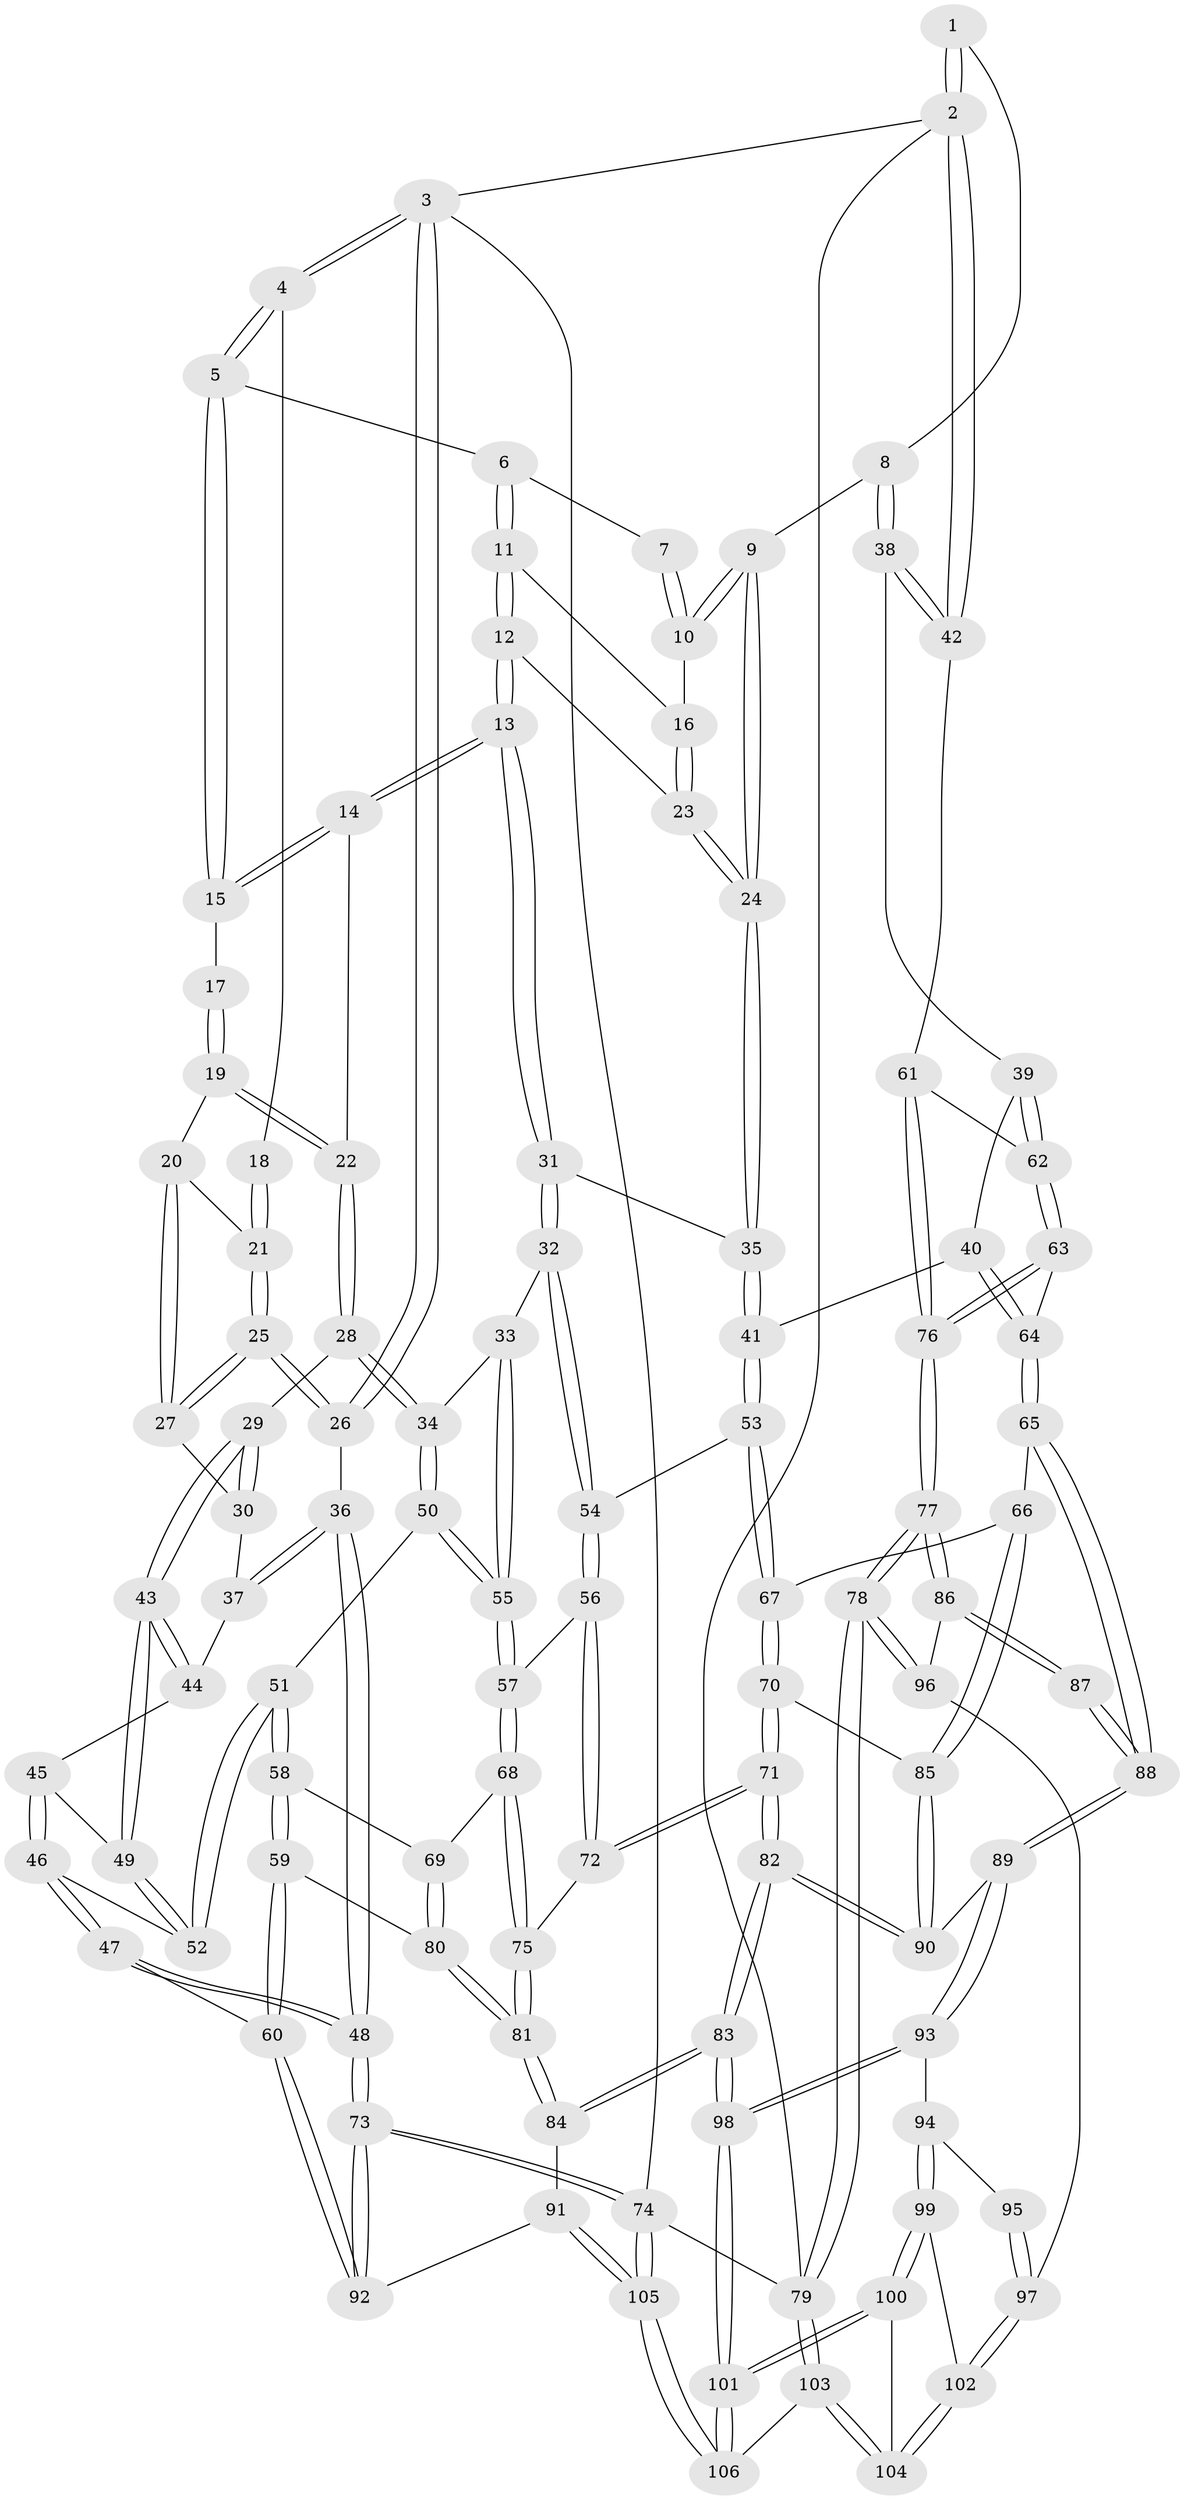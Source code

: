 // Generated by graph-tools (version 1.1) at 2025/38/03/09/25 02:38:25]
// undirected, 106 vertices, 262 edges
graph export_dot {
graph [start="1"]
  node [color=gray90,style=filled];
  1 [pos="+0.937230431380396+0"];
  2 [pos="+1+0"];
  3 [pos="+0+0"];
  4 [pos="+0+0"];
  5 [pos="+0.3862380814884155+0"];
  6 [pos="+0.40708166935093665+0"];
  7 [pos="+0.6960639153701346+0"];
  8 [pos="+0.8793117890961305+0.16266365400108693"];
  9 [pos="+0.7447514438775837+0.13759973969145198"];
  10 [pos="+0.6941911885376759+0.06237813139344276"];
  11 [pos="+0.4283695457339907+0"];
  12 [pos="+0.4435580991099979+0.1604985106243546"];
  13 [pos="+0.4331292227261689+0.1790993976722681"];
  14 [pos="+0.25979272300197703+0.15036028027409293"];
  15 [pos="+0.2701133055395108+0.0630913761362469"];
  16 [pos="+0.5910035929890014+0.09136824132377223"];
  17 [pos="+0.09082423002862826+0.009366019134028484"];
  18 [pos="+0+0"];
  19 [pos="+0.1525284677489963+0.1496247641179552"];
  20 [pos="+0.12809239523680802+0.16623886930232262"];
  21 [pos="+0.04618837686123118+0.15289444026455"];
  22 [pos="+0.23586297736775383+0.1677972433096472"];
  23 [pos="+0.5559020578194755+0.13283284399614753"];
  24 [pos="+0.6536368393223763+0.2499955933263727"];
  25 [pos="+0+0.2188710187138181"];
  26 [pos="+0+0.2908938126422701"];
  27 [pos="+0.1012370010518141+0.2164943591170707"];
  28 [pos="+0.23562456481536712+0.29044299043526517"];
  29 [pos="+0.20567754001065425+0.30820069655795235"];
  30 [pos="+0.10070404288409324+0.2503535523037579"];
  31 [pos="+0.442507738926394+0.22910626076686655"];
  32 [pos="+0.3986166126164282+0.3245805621917221"];
  33 [pos="+0.3822220131945001+0.3331068619948887"];
  34 [pos="+0.29473195974937466+0.3262782333149462"];
  35 [pos="+0.6366176172509149+0.30506680113526646"];
  36 [pos="+0+0.30928527778738085"];
  37 [pos="+0.057646481455927545+0.3076681861633363"];
  38 [pos="+0.9903846615523425+0.2765394946950983"];
  39 [pos="+0.8904101453133667+0.3552119918285737"];
  40 [pos="+0.6870744442011669+0.3831913471600597"];
  41 [pos="+0.6580044743002751+0.38179455973393517"];
  42 [pos="+1+0.28877738794813546"];
  43 [pos="+0.20537014696973177+0.3085738493108108"];
  44 [pos="+0.07199928489720966+0.32035307882378333"];
  45 [pos="+0.08191978864149821+0.3403534001782849"];
  46 [pos="+0.09065563688537472+0.38969210477267896"];
  47 [pos="+0+0.5958417364363845"];
  48 [pos="+0+0.5924489054706651"];
  49 [pos="+0.1809227666152489+0.3606515059934242"];
  50 [pos="+0.2521895790841655+0.46303999136771823"];
  51 [pos="+0.1914888569590267+0.4732305766526432"];
  52 [pos="+0.17032971430291735+0.40483290614234374"];
  53 [pos="+0.6103104265975772+0.4444247775224577"];
  54 [pos="+0.5126266497300127+0.4236630123876595"];
  55 [pos="+0.34910103851548285+0.49982484166909635"];
  56 [pos="+0.37296034913884896+0.5212605321541137"];
  57 [pos="+0.3511901511548393+0.5029708824579079"];
  58 [pos="+0.18649399921319246+0.480040009814024"];
  59 [pos="+0+0.5908053094321818"];
  60 [pos="+0+0.5978081626402922"];
  61 [pos="+1+0.3359217476642964"];
  62 [pos="+0.8534252802742096+0.6058615306183915"];
  63 [pos="+0.8527102458158731+0.6085489605333078"];
  64 [pos="+0.8500830541236133+0.6113883853323765"];
  65 [pos="+0.8435146197518842+0.621762182976983"];
  66 [pos="+0.7654939772103536+0.6209257143042068"];
  67 [pos="+0.6095228829640572+0.49434327603033984"];
  68 [pos="+0.24647948311179138+0.5854835170272308"];
  69 [pos="+0.23774257356728565+0.5883160142708515"];
  70 [pos="+0.5174487169350834+0.6371556147620957"];
  71 [pos="+0.5110483825610205+0.6411621784935148"];
  72 [pos="+0.4004304071040939+0.5856687174528512"];
  73 [pos="+0+1"];
  74 [pos="+0+1"];
  75 [pos="+0.35784831816728097+0.6198322196906751"];
  76 [pos="+1+0.5725895710912045"];
  77 [pos="+1+0.8930818210058007"];
  78 [pos="+1+1"];
  79 [pos="+1+1"];
  80 [pos="+0.20569279964382278+0.6677441653508414"];
  81 [pos="+0.2620324105898289+0.7418282546244497"];
  82 [pos="+0.4833189887498652+0.7845228312415209"];
  83 [pos="+0.4426471067758584+0.8983896695580866"];
  84 [pos="+0.2742214099713119+0.8171778625337505"];
  85 [pos="+0.677963020361548+0.6960297384022466"];
  86 [pos="+0.902794297635216+0.7293073797483711"];
  87 [pos="+0.8673383822384546+0.6984632394810508"];
  88 [pos="+0.8618592919963298+0.6867021226168065"];
  89 [pos="+0.6944976746514981+0.7809531122782417"];
  90 [pos="+0.6798222533749266+0.7427984972751591"];
  91 [pos="+0.1872551067868666+0.8544386755916377"];
  92 [pos="+0.11188321405515309+0.8080687105950165"];
  93 [pos="+0.6953626662874008+0.7912846782923483"];
  94 [pos="+0.7188040358147785+0.8192904995154554"];
  95 [pos="+0.8325775620808461+0.7513617892262697"];
  96 [pos="+0.8722073844381747+0.8862098887064678"];
  97 [pos="+0.8034107164653654+0.8728268050886194"];
  98 [pos="+0.4440283587349489+0.9009939249396943"];
  99 [pos="+0.7373422834056732+0.8689674530345294"];
  100 [pos="+0.6533500802488023+0.9273662986244494"];
  101 [pos="+0.4604339110471514+0.9555890169404725"];
  102 [pos="+0.7673345218248778+0.882542137782645"];
  103 [pos="+0.918301479442318+1"];
  104 [pos="+0.7852045658540348+1"];
  105 [pos="+0+1"];
  106 [pos="+0.45214280421603825+1"];
  1 -- 2;
  1 -- 2;
  1 -- 8;
  2 -- 3;
  2 -- 42;
  2 -- 42;
  2 -- 79;
  3 -- 4;
  3 -- 4;
  3 -- 26;
  3 -- 26;
  3 -- 74;
  4 -- 5;
  4 -- 5;
  4 -- 18;
  5 -- 6;
  5 -- 15;
  5 -- 15;
  6 -- 7;
  6 -- 11;
  6 -- 11;
  7 -- 10;
  7 -- 10;
  8 -- 9;
  8 -- 38;
  8 -- 38;
  9 -- 10;
  9 -- 10;
  9 -- 24;
  9 -- 24;
  10 -- 16;
  11 -- 12;
  11 -- 12;
  11 -- 16;
  12 -- 13;
  12 -- 13;
  12 -- 23;
  13 -- 14;
  13 -- 14;
  13 -- 31;
  13 -- 31;
  14 -- 15;
  14 -- 15;
  14 -- 22;
  15 -- 17;
  16 -- 23;
  16 -- 23;
  17 -- 19;
  17 -- 19;
  18 -- 21;
  18 -- 21;
  19 -- 20;
  19 -- 22;
  19 -- 22;
  20 -- 21;
  20 -- 27;
  20 -- 27;
  21 -- 25;
  21 -- 25;
  22 -- 28;
  22 -- 28;
  23 -- 24;
  23 -- 24;
  24 -- 35;
  24 -- 35;
  25 -- 26;
  25 -- 26;
  25 -- 27;
  25 -- 27;
  26 -- 36;
  27 -- 30;
  28 -- 29;
  28 -- 34;
  28 -- 34;
  29 -- 30;
  29 -- 30;
  29 -- 43;
  29 -- 43;
  30 -- 37;
  31 -- 32;
  31 -- 32;
  31 -- 35;
  32 -- 33;
  32 -- 54;
  32 -- 54;
  33 -- 34;
  33 -- 55;
  33 -- 55;
  34 -- 50;
  34 -- 50;
  35 -- 41;
  35 -- 41;
  36 -- 37;
  36 -- 37;
  36 -- 48;
  36 -- 48;
  37 -- 44;
  38 -- 39;
  38 -- 42;
  38 -- 42;
  39 -- 40;
  39 -- 62;
  39 -- 62;
  40 -- 41;
  40 -- 64;
  40 -- 64;
  41 -- 53;
  41 -- 53;
  42 -- 61;
  43 -- 44;
  43 -- 44;
  43 -- 49;
  43 -- 49;
  44 -- 45;
  45 -- 46;
  45 -- 46;
  45 -- 49;
  46 -- 47;
  46 -- 47;
  46 -- 52;
  47 -- 48;
  47 -- 48;
  47 -- 60;
  48 -- 73;
  48 -- 73;
  49 -- 52;
  49 -- 52;
  50 -- 51;
  50 -- 55;
  50 -- 55;
  51 -- 52;
  51 -- 52;
  51 -- 58;
  51 -- 58;
  53 -- 54;
  53 -- 67;
  53 -- 67;
  54 -- 56;
  54 -- 56;
  55 -- 57;
  55 -- 57;
  56 -- 57;
  56 -- 72;
  56 -- 72;
  57 -- 68;
  57 -- 68;
  58 -- 59;
  58 -- 59;
  58 -- 69;
  59 -- 60;
  59 -- 60;
  59 -- 80;
  60 -- 92;
  60 -- 92;
  61 -- 62;
  61 -- 76;
  61 -- 76;
  62 -- 63;
  62 -- 63;
  63 -- 64;
  63 -- 76;
  63 -- 76;
  64 -- 65;
  64 -- 65;
  65 -- 66;
  65 -- 88;
  65 -- 88;
  66 -- 67;
  66 -- 85;
  66 -- 85;
  67 -- 70;
  67 -- 70;
  68 -- 69;
  68 -- 75;
  68 -- 75;
  69 -- 80;
  69 -- 80;
  70 -- 71;
  70 -- 71;
  70 -- 85;
  71 -- 72;
  71 -- 72;
  71 -- 82;
  71 -- 82;
  72 -- 75;
  73 -- 74;
  73 -- 74;
  73 -- 92;
  73 -- 92;
  74 -- 105;
  74 -- 105;
  74 -- 79;
  75 -- 81;
  75 -- 81;
  76 -- 77;
  76 -- 77;
  77 -- 78;
  77 -- 78;
  77 -- 86;
  77 -- 86;
  78 -- 79;
  78 -- 79;
  78 -- 96;
  78 -- 96;
  79 -- 103;
  79 -- 103;
  80 -- 81;
  80 -- 81;
  81 -- 84;
  81 -- 84;
  82 -- 83;
  82 -- 83;
  82 -- 90;
  82 -- 90;
  83 -- 84;
  83 -- 84;
  83 -- 98;
  83 -- 98;
  84 -- 91;
  85 -- 90;
  85 -- 90;
  86 -- 87;
  86 -- 87;
  86 -- 96;
  87 -- 88;
  87 -- 88;
  88 -- 89;
  88 -- 89;
  89 -- 90;
  89 -- 93;
  89 -- 93;
  91 -- 92;
  91 -- 105;
  91 -- 105;
  93 -- 94;
  93 -- 98;
  93 -- 98;
  94 -- 95;
  94 -- 99;
  94 -- 99;
  95 -- 97;
  95 -- 97;
  96 -- 97;
  97 -- 102;
  97 -- 102;
  98 -- 101;
  98 -- 101;
  99 -- 100;
  99 -- 100;
  99 -- 102;
  100 -- 101;
  100 -- 101;
  100 -- 104;
  101 -- 106;
  101 -- 106;
  102 -- 104;
  102 -- 104;
  103 -- 104;
  103 -- 104;
  103 -- 106;
  105 -- 106;
  105 -- 106;
}
